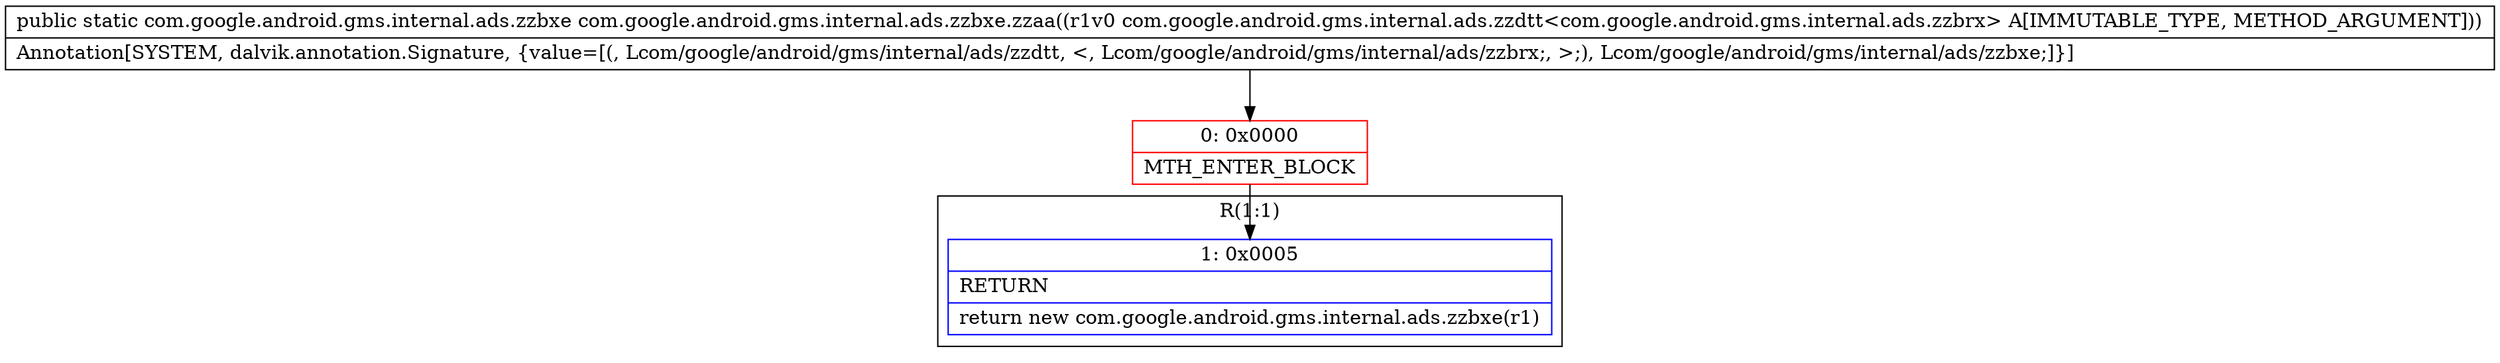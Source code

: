 digraph "CFG forcom.google.android.gms.internal.ads.zzbxe.zzaa(Lcom\/google\/android\/gms\/internal\/ads\/zzdtt;)Lcom\/google\/android\/gms\/internal\/ads\/zzbxe;" {
subgraph cluster_Region_491779952 {
label = "R(1:1)";
node [shape=record,color=blue];
Node_1 [shape=record,label="{1\:\ 0x0005|RETURN\l|return new com.google.android.gms.internal.ads.zzbxe(r1)\l}"];
}
Node_0 [shape=record,color=red,label="{0\:\ 0x0000|MTH_ENTER_BLOCK\l}"];
MethodNode[shape=record,label="{public static com.google.android.gms.internal.ads.zzbxe com.google.android.gms.internal.ads.zzbxe.zzaa((r1v0 com.google.android.gms.internal.ads.zzdtt\<com.google.android.gms.internal.ads.zzbrx\> A[IMMUTABLE_TYPE, METHOD_ARGUMENT]))  | Annotation[SYSTEM, dalvik.annotation.Signature, \{value=[(, Lcom\/google\/android\/gms\/internal\/ads\/zzdtt, \<, Lcom\/google\/android\/gms\/internal\/ads\/zzbrx;, \>;), Lcom\/google\/android\/gms\/internal\/ads\/zzbxe;]\}]\l}"];
MethodNode -> Node_0;
Node_0 -> Node_1;
}


